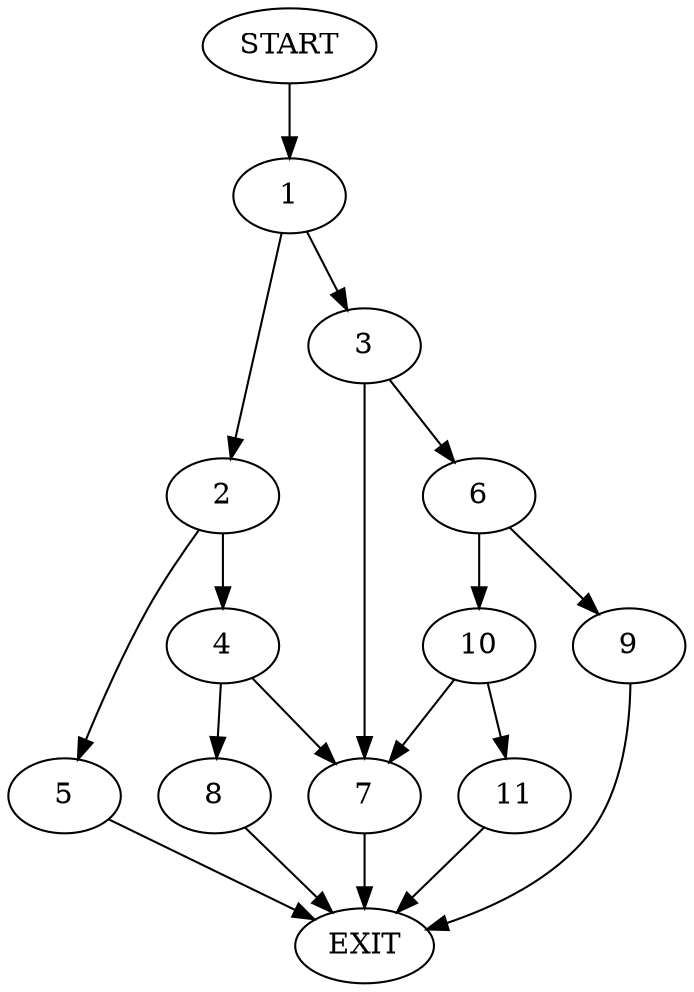 digraph {
0 [label="START"]
12 [label="EXIT"]
0 -> 1
1 -> 2
1 -> 3
2 -> 4
2 -> 5
3 -> 6
3 -> 7
5 -> 12
4 -> 7
4 -> 8
8 -> 12
7 -> 12
6 -> 9
6 -> 10
9 -> 12
10 -> 11
10 -> 7
11 -> 12
}
